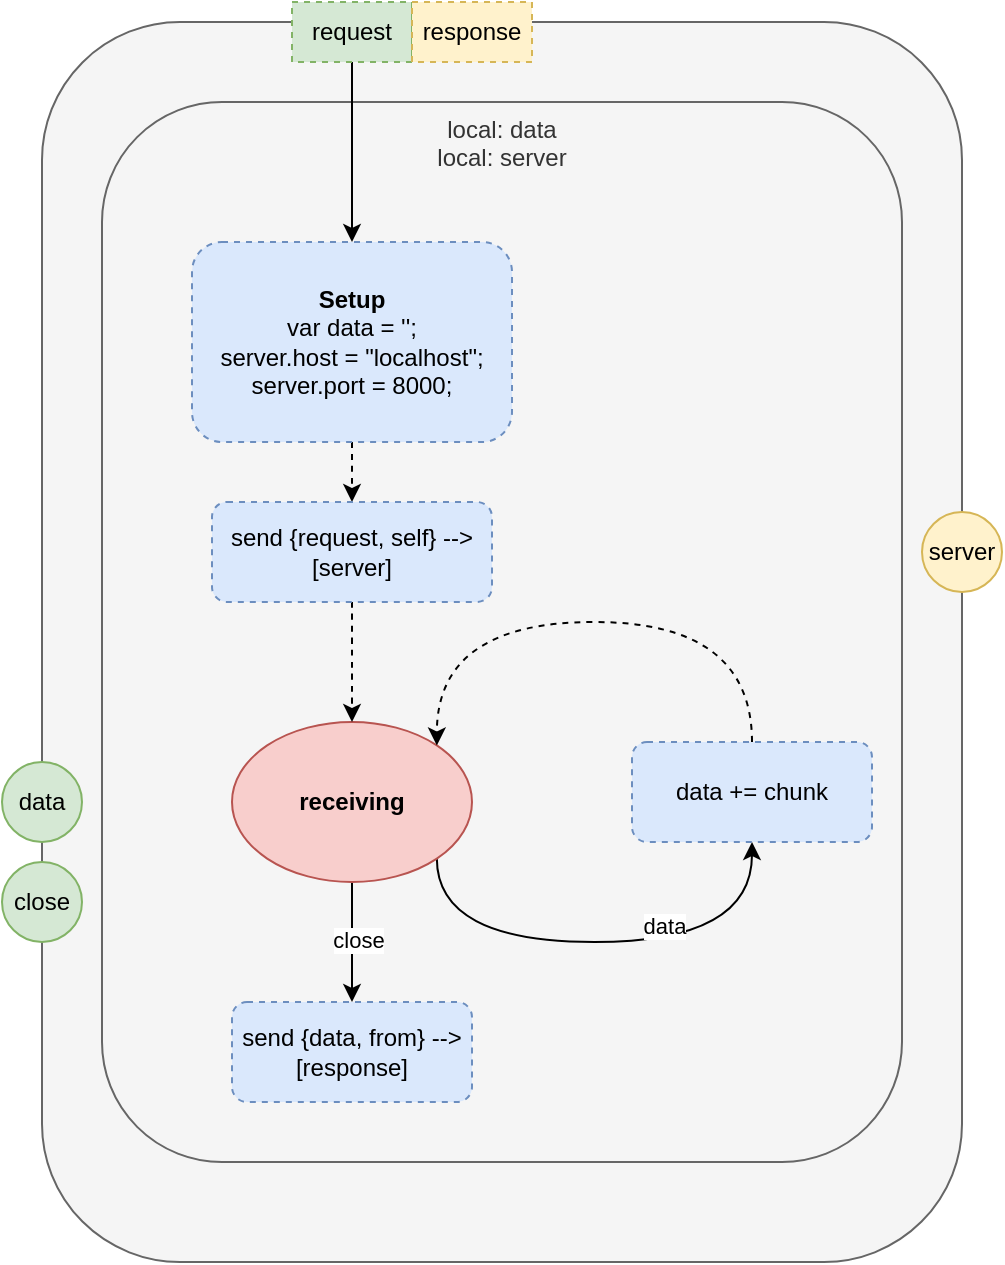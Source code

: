 <mxfile version="14.6.13" type="device"><diagram id="mjqmOPPJVVZ2U5QvLxzm" name="Page-1"><mxGraphModel dx="1106" dy="776" grid="1" gridSize="10" guides="1" tooltips="1" connect="1" arrows="1" fold="1" page="1" pageScale="1" pageWidth="1100" pageHeight="850" math="0" shadow="0"><root><mxCell id="0"/><mxCell id="1" parent="0"/><mxCell id="nNApI6mTdndlkKunyHwc-34" value="" style="rounded=1;whiteSpace=wrap;html=1;verticalAlign=top;fillColor=#f5f5f5;strokeColor=#666666;fontColor=#333333;" vertex="1" parent="1"><mxGeometry x="220" y="20" width="460" height="620" as="geometry"/></mxCell><mxCell id="nNApI6mTdndlkKunyHwc-30" value="local: data&lt;br&gt;local: server" style="rounded=1;whiteSpace=wrap;html=1;verticalAlign=top;fillColor=#f5f5f5;strokeColor=#666666;fontColor=#333333;" vertex="1" parent="1"><mxGeometry x="250" y="60" width="400" height="530" as="geometry"/></mxCell><mxCell id="nNApI6mTdndlkKunyHwc-4" style="edgeStyle=orthogonalEdgeStyle;rounded=0;orthogonalLoop=1;jettySize=auto;html=1;exitX=0.5;exitY=1;exitDx=0;exitDy=0;" edge="1" parent="1" source="nNApI6mTdndlkKunyHwc-41" target="nNApI6mTdndlkKunyHwc-3"><mxGeometry relative="1" as="geometry"><mxPoint x="375" y="40" as="sourcePoint"/></mxGeometry></mxCell><mxCell id="nNApI6mTdndlkKunyHwc-10" style="edgeStyle=orthogonalEdgeStyle;curved=1;orthogonalLoop=1;jettySize=auto;html=1;exitX=0.5;exitY=1;exitDx=0;exitDy=0;entryX=0.5;entryY=0;entryDx=0;entryDy=0;" edge="1" parent="1" source="nNApI6mTdndlkKunyHwc-2" target="nNApI6mTdndlkKunyHwc-37"><mxGeometry relative="1" as="geometry"><mxPoint x="375" y="510" as="targetPoint"/></mxGeometry></mxCell><mxCell id="nNApI6mTdndlkKunyHwc-11" value="close" style="edgeLabel;html=1;align=center;verticalAlign=middle;resizable=0;points=[];" vertex="1" connectable="0" parent="nNApI6mTdndlkKunyHwc-10"><mxGeometry x="-0.05" y="3" relative="1" as="geometry"><mxPoint as="offset"/></mxGeometry></mxCell><mxCell id="nNApI6mTdndlkKunyHwc-26" style="edgeStyle=orthogonalEdgeStyle;curved=1;orthogonalLoop=1;jettySize=auto;html=1;exitX=1;exitY=1;exitDx=0;exitDy=0;entryX=0.5;entryY=1;entryDx=0;entryDy=0;strokeWidth=1;" edge="1" parent="1" source="nNApI6mTdndlkKunyHwc-2" target="nNApI6mTdndlkKunyHwc-12"><mxGeometry relative="1" as="geometry"><Array as="points"><mxPoint x="417" y="480"/><mxPoint x="575" y="480"/></Array></mxGeometry></mxCell><mxCell id="nNApI6mTdndlkKunyHwc-27" value="data" style="edgeLabel;html=1;align=center;verticalAlign=middle;resizable=0;points=[];" vertex="1" connectable="0" parent="nNApI6mTdndlkKunyHwc-26"><mxGeometry x="0.243" y="8" relative="1" as="geometry"><mxPoint as="offset"/></mxGeometry></mxCell><mxCell id="nNApI6mTdndlkKunyHwc-2" value="&lt;b&gt;receiving&lt;/b&gt;" style="ellipse;whiteSpace=wrap;html=1;fillColor=#f8cecc;strokeColor=#b85450;" vertex="1" parent="1"><mxGeometry x="315" y="370" width="120" height="80" as="geometry"/></mxCell><mxCell id="nNApI6mTdndlkKunyHwc-32" style="edgeStyle=orthogonalEdgeStyle;curved=1;orthogonalLoop=1;jettySize=auto;html=1;exitX=0.5;exitY=1;exitDx=0;exitDy=0;entryX=0.5;entryY=0;entryDx=0;entryDy=0;dashed=1;strokeWidth=1;" edge="1" parent="1" source="nNApI6mTdndlkKunyHwc-3" target="nNApI6mTdndlkKunyHwc-31"><mxGeometry relative="1" as="geometry"/></mxCell><mxCell id="nNApI6mTdndlkKunyHwc-3" value="&lt;b&gt;Setup&lt;/b&gt;&lt;br&gt;var data = '';&lt;br&gt;server.host = &quot;localhost&quot;;&lt;br&gt;server.port = 8000;" style="rounded=1;whiteSpace=wrap;html=1;fillColor=#dae8fc;strokeColor=#6c8ebf;dashed=1;" vertex="1" parent="1"><mxGeometry x="295" y="130" width="160" height="100" as="geometry"/></mxCell><mxCell id="nNApI6mTdndlkKunyHwc-29" style="edgeStyle=orthogonalEdgeStyle;curved=1;orthogonalLoop=1;jettySize=auto;html=1;exitX=0.5;exitY=0;exitDx=0;exitDy=0;entryX=1;entryY=0;entryDx=0;entryDy=0;dashed=1;strokeWidth=1;" edge="1" parent="1" source="nNApI6mTdndlkKunyHwc-12" target="nNApI6mTdndlkKunyHwc-2"><mxGeometry relative="1" as="geometry"><Array as="points"><mxPoint x="575" y="320"/><mxPoint x="417" y="320"/></Array></mxGeometry></mxCell><mxCell id="nNApI6mTdndlkKunyHwc-12" value="data += chunk" style="rounded=1;whiteSpace=wrap;html=1;fillColor=#dae8fc;strokeColor=#6c8ebf;dashed=1;" vertex="1" parent="1"><mxGeometry x="515" y="380" width="120" height="50" as="geometry"/></mxCell><mxCell id="nNApI6mTdndlkKunyHwc-33" style="edgeStyle=orthogonalEdgeStyle;curved=1;orthogonalLoop=1;jettySize=auto;html=1;exitX=0.5;exitY=1;exitDx=0;exitDy=0;entryX=0.5;entryY=0;entryDx=0;entryDy=0;dashed=1;strokeWidth=1;" edge="1" parent="1" source="nNApI6mTdndlkKunyHwc-31" target="nNApI6mTdndlkKunyHwc-2"><mxGeometry relative="1" as="geometry"/></mxCell><mxCell id="nNApI6mTdndlkKunyHwc-31" value="send {request, self} --&amp;gt; [server]" style="rounded=1;whiteSpace=wrap;html=1;fillColor=#dae8fc;strokeColor=#6c8ebf;dashed=1;" vertex="1" parent="1"><mxGeometry x="305" y="260" width="140" height="50" as="geometry"/></mxCell><mxCell id="nNApI6mTdndlkKunyHwc-37" value="send {data, from} --&amp;gt; [response]" style="rounded=1;whiteSpace=wrap;html=1;fillColor=#dae8fc;strokeColor=#6c8ebf;dashed=1;" vertex="1" parent="1"><mxGeometry x="315" y="510" width="120" height="50" as="geometry"/></mxCell><mxCell id="nNApI6mTdndlkKunyHwc-38" value="server" style="ellipse;whiteSpace=wrap;html=1;aspect=fixed;fillColor=#fff2cc;strokeColor=#d6b656;" vertex="1" parent="1"><mxGeometry x="660" y="265" width="40" height="40" as="geometry"/></mxCell><mxCell id="nNApI6mTdndlkKunyHwc-39" value="data" style="ellipse;whiteSpace=wrap;html=1;aspect=fixed;fillColor=#d5e8d4;strokeColor=#82b366;" vertex="1" parent="1"><mxGeometry x="200" y="390" width="40" height="40" as="geometry"/></mxCell><mxCell id="nNApI6mTdndlkKunyHwc-40" value="close" style="ellipse;whiteSpace=wrap;html=1;aspect=fixed;fillColor=#d5e8d4;strokeColor=#82b366;" vertex="1" parent="1"><mxGeometry x="200" y="440" width="40" height="40" as="geometry"/></mxCell><mxCell id="nNApI6mTdndlkKunyHwc-41" value="request" style="rounded=0;whiteSpace=wrap;html=1;dashed=1;fillColor=#d5e8d4;strokeColor=#82b366;" vertex="1" parent="1"><mxGeometry x="345" y="10" width="60" height="30" as="geometry"/></mxCell><mxCell id="nNApI6mTdndlkKunyHwc-42" value="response" style="rounded=0;whiteSpace=wrap;html=1;dashed=1;fillColor=#fff2cc;strokeColor=#d6b656;" vertex="1" parent="1"><mxGeometry x="405" y="10" width="60" height="30" as="geometry"/></mxCell></root></mxGraphModel></diagram></mxfile>